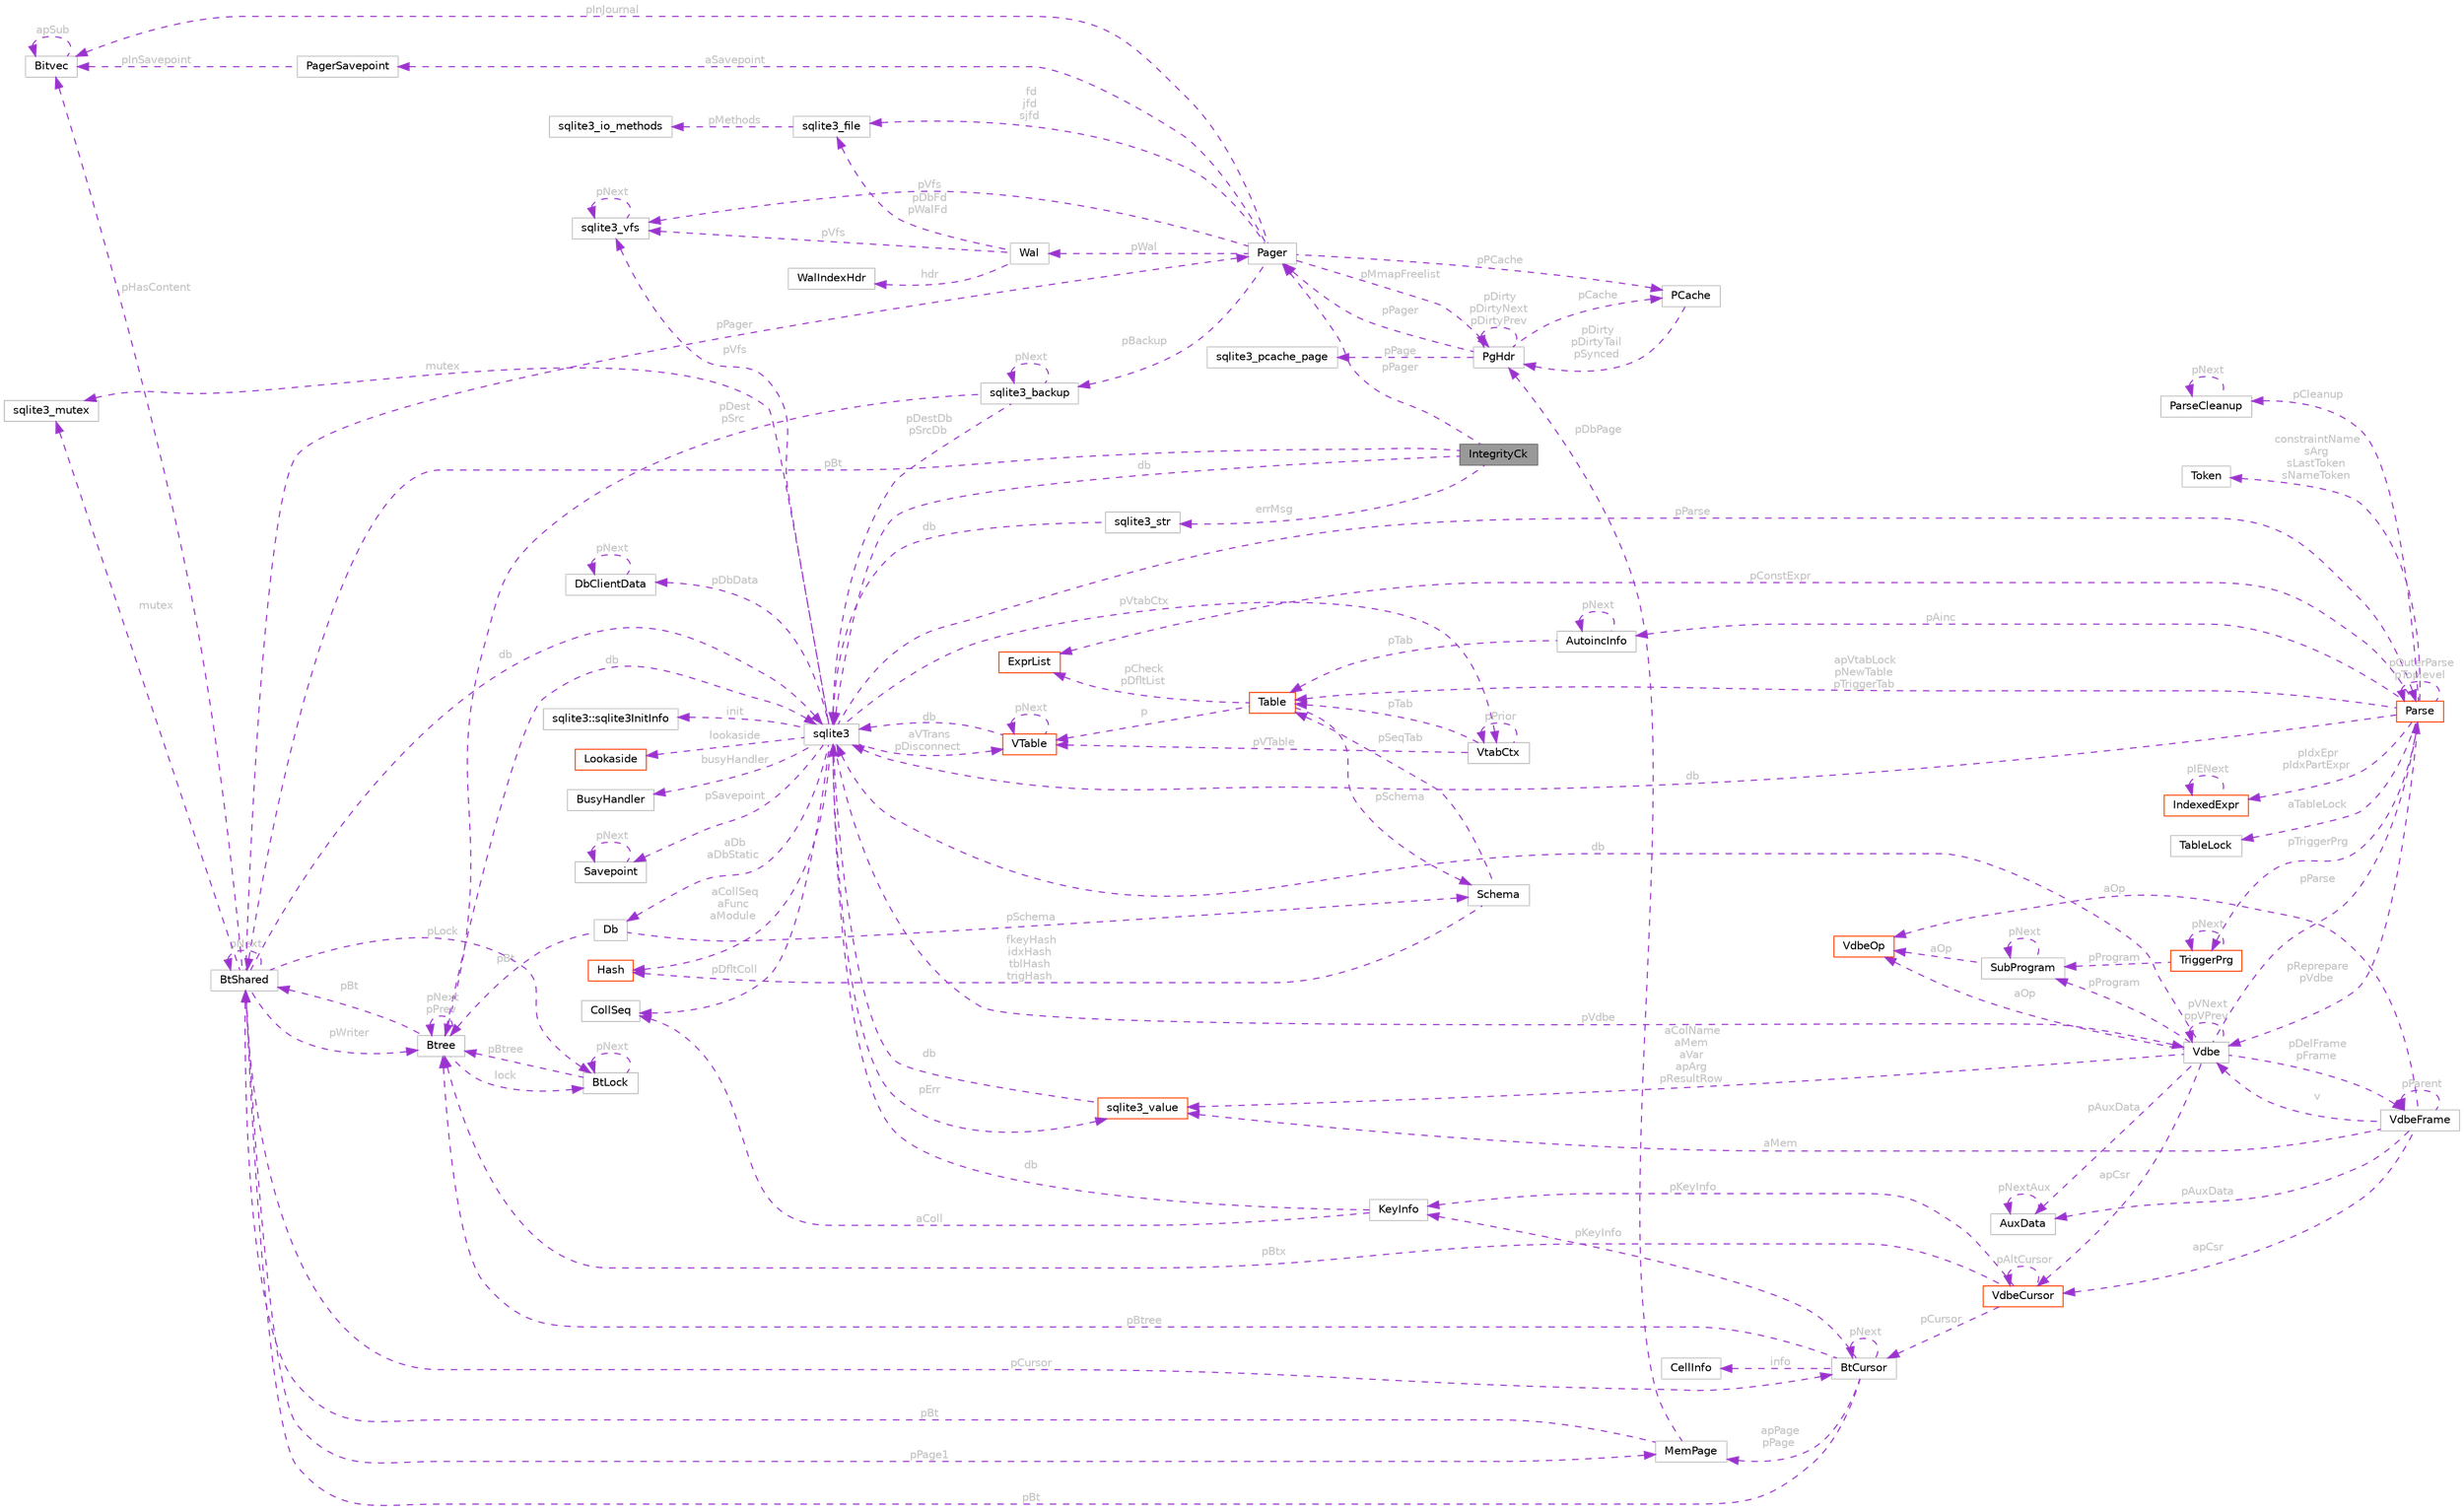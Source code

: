 digraph "IntegrityCk"
{
 // LATEX_PDF_SIZE
  bgcolor="transparent";
  edge [fontname=Helvetica,fontsize=10,labelfontname=Helvetica,labelfontsize=10];
  node [fontname=Helvetica,fontsize=10,shape=box,height=0.2,width=0.4];
  rankdir="LR";
  Node1 [id="Node000001",label="IntegrityCk",height=0.2,width=0.4,color="gray40", fillcolor="grey60", style="filled", fontcolor="black",tooltip=" "];
  Node2 -> Node1 [id="edge1_Node000001_Node000002",dir="back",color="darkorchid3",style="dashed",tooltip=" ",label=" pBt",fontcolor="grey" ];
  Node2 [id="Node000002",label="BtShared",height=0.2,width=0.4,color="grey75", fillcolor="white", style="filled",URL="$structBtShared.html",tooltip=" "];
  Node3 -> Node2 [id="edge2_Node000002_Node000003",dir="back",color="darkorchid3",style="dashed",tooltip=" ",label=" pPager",fontcolor="grey" ];
  Node3 [id="Node000003",label="Pager",height=0.2,width=0.4,color="grey75", fillcolor="white", style="filled",URL="$structPager.html",tooltip=" "];
  Node4 -> Node3 [id="edge3_Node000003_Node000004",dir="back",color="darkorchid3",style="dashed",tooltip=" ",label=" pVfs",fontcolor="grey" ];
  Node4 [id="Node000004",label="sqlite3_vfs",height=0.2,width=0.4,color="grey75", fillcolor="white", style="filled",URL="$structsqlite3__vfs.html",tooltip=" "];
  Node4 -> Node4 [id="edge4_Node000004_Node000004",dir="back",color="darkorchid3",style="dashed",tooltip=" ",label=" pNext",fontcolor="grey" ];
  Node5 -> Node3 [id="edge5_Node000003_Node000005",dir="back",color="darkorchid3",style="dashed",tooltip=" ",label=" pInJournal",fontcolor="grey" ];
  Node5 [id="Node000005",label="Bitvec",height=0.2,width=0.4,color="grey75", fillcolor="white", style="filled",URL="$structBitvec.html",tooltip=" "];
  Node5 -> Node5 [id="edge6_Node000005_Node000005",dir="back",color="darkorchid3",style="dashed",tooltip=" ",label=" apSub",fontcolor="grey" ];
  Node6 -> Node3 [id="edge7_Node000003_Node000006",dir="back",color="darkorchid3",style="dashed",tooltip=" ",label=" fd\njfd\nsjfd",fontcolor="grey" ];
  Node6 [id="Node000006",label="sqlite3_file",height=0.2,width=0.4,color="grey75", fillcolor="white", style="filled",URL="$structsqlite3__file.html",tooltip=" "];
  Node7 -> Node6 [id="edge8_Node000006_Node000007",dir="back",color="darkorchid3",style="dashed",tooltip=" ",label=" pMethods",fontcolor="grey" ];
  Node7 [id="Node000007",label="sqlite3_io_methods",height=0.2,width=0.4,color="grey75", fillcolor="white", style="filled",URL="$structsqlite3__io__methods.html",tooltip=" "];
  Node8 -> Node3 [id="edge9_Node000003_Node000008",dir="back",color="darkorchid3",style="dashed",tooltip=" ",label=" pBackup",fontcolor="grey" ];
  Node8 [id="Node000008",label="sqlite3_backup",height=0.2,width=0.4,color="grey75", fillcolor="white", style="filled",URL="$structsqlite3__backup.html",tooltip=" "];
  Node9 -> Node8 [id="edge10_Node000008_Node000009",dir="back",color="darkorchid3",style="dashed",tooltip=" ",label=" pDestDb\npSrcDb",fontcolor="grey" ];
  Node9 [id="Node000009",label="sqlite3",height=0.2,width=0.4,color="grey75", fillcolor="white", style="filled",URL="$structsqlite3.html",tooltip=" "];
  Node4 -> Node9 [id="edge11_Node000009_Node000004",dir="back",color="darkorchid3",style="dashed",tooltip=" ",label=" pVfs",fontcolor="grey" ];
  Node10 -> Node9 [id="edge12_Node000009_Node000010",dir="back",color="darkorchid3",style="dashed",tooltip=" ",label=" pVdbe",fontcolor="grey" ];
  Node10 [id="Node000010",label="Vdbe",height=0.2,width=0.4,color="grey75", fillcolor="white", style="filled",URL="$structVdbe.html",tooltip=" "];
  Node9 -> Node10 [id="edge13_Node000010_Node000009",dir="back",color="darkorchid3",style="dashed",tooltip=" ",label=" db",fontcolor="grey" ];
  Node10 -> Node10 [id="edge14_Node000010_Node000010",dir="back",color="darkorchid3",style="dashed",tooltip=" ",label=" pVNext\nppVPrev",fontcolor="grey" ];
  Node11 -> Node10 [id="edge15_Node000010_Node000011",dir="back",color="darkorchid3",style="dashed",tooltip=" ",label=" pParse",fontcolor="grey" ];
  Node11 [id="Node000011",label="Parse",height=0.2,width=0.4,color="orangered", fillcolor="white", style="filled",URL="$structParse.html",tooltip=" "];
  Node9 -> Node11 [id="edge16_Node000011_Node000009",dir="back",color="darkorchid3",style="dashed",tooltip=" ",label=" db",fontcolor="grey" ];
  Node10 -> Node11 [id="edge17_Node000011_Node000010",dir="back",color="darkorchid3",style="dashed",tooltip=" ",label=" pReprepare\npVdbe",fontcolor="grey" ];
  Node12 -> Node11 [id="edge18_Node000011_Node000012",dir="back",color="darkorchid3",style="dashed",tooltip=" ",label=" pConstExpr",fontcolor="grey" ];
  Node12 [id="Node000012",label="ExprList",height=0.2,width=0.4,color="orangered", fillcolor="white", style="filled",URL="$structExprList.html",tooltip=" "];
  Node46 -> Node11 [id="edge19_Node000011_Node000046",dir="back",color="darkorchid3",style="dashed",tooltip=" ",label=" pIdxEpr\npIdxPartExpr",fontcolor="grey" ];
  Node46 [id="Node000046",label="IndexedExpr",height=0.2,width=0.4,color="orangered", fillcolor="white", style="filled",URL="$structIndexedExpr.html",tooltip=" "];
  Node46 -> Node46 [id="edge20_Node000046_Node000046",dir="back",color="darkorchid3",style="dashed",tooltip=" ",label=" pIENext",fontcolor="grey" ];
  Node47 -> Node11 [id="edge21_Node000011_Node000047",dir="back",color="darkorchid3",style="dashed",tooltip=" ",label=" aTableLock",fontcolor="grey" ];
  Node47 [id="Node000047",label="TableLock",height=0.2,width=0.4,color="grey75", fillcolor="white", style="filled",URL="$structTableLock.html",tooltip=" "];
  Node48 -> Node11 [id="edge22_Node000011_Node000048",dir="back",color="darkorchid3",style="dashed",tooltip=" ",label=" pAinc",fontcolor="grey" ];
  Node48 [id="Node000048",label="AutoincInfo",height=0.2,width=0.4,color="grey75", fillcolor="white", style="filled",URL="$structAutoincInfo.html",tooltip=" "];
  Node48 -> Node48 [id="edge23_Node000048_Node000048",dir="back",color="darkorchid3",style="dashed",tooltip=" ",label=" pNext",fontcolor="grey" ];
  Node18 -> Node48 [id="edge24_Node000048_Node000018",dir="back",color="darkorchid3",style="dashed",tooltip=" ",label=" pTab",fontcolor="grey" ];
  Node18 [id="Node000018",label="Table",height=0.2,width=0.4,color="orangered", fillcolor="white", style="filled",URL="$structTable.html",tooltip=" "];
  Node12 -> Node18 [id="edge25_Node000018_Node000012",dir="back",color="darkorchid3",style="dashed",tooltip=" ",label=" pCheck\npDfltList",fontcolor="grey" ];
  Node32 -> Node18 [id="edge26_Node000018_Node000032",dir="back",color="darkorchid3",style="dashed",tooltip=" ",label=" p",fontcolor="grey" ];
  Node32 [id="Node000032",label="VTable",height=0.2,width=0.4,color="orangered", fillcolor="white", style="filled",URL="$structVTable.html",tooltip=" "];
  Node9 -> Node32 [id="edge27_Node000032_Node000009",dir="back",color="darkorchid3",style="dashed",tooltip=" ",label=" db",fontcolor="grey" ];
  Node32 -> Node32 [id="edge28_Node000032_Node000032",dir="back",color="darkorchid3",style="dashed",tooltip=" ",label=" pNext",fontcolor="grey" ];
  Node21 -> Node18 [id="edge29_Node000018_Node000021",dir="back",color="darkorchid3",style="dashed",tooltip=" ",label=" pSchema",fontcolor="grey" ];
  Node21 [id="Node000021",label="Schema",height=0.2,width=0.4,color="grey75", fillcolor="white", style="filled",URL="$structSchema.html",tooltip=" "];
  Node22 -> Node21 [id="edge30_Node000021_Node000022",dir="back",color="darkorchid3",style="dashed",tooltip=" ",label=" fkeyHash\nidxHash\ntblHash\ntrigHash",fontcolor="grey" ];
  Node22 [id="Node000022",label="Hash",height=0.2,width=0.4,color="orangered", fillcolor="white", style="filled",URL="$structHash.html",tooltip=" "];
  Node18 -> Node21 [id="edge31_Node000021_Node000018",dir="back",color="darkorchid3",style="dashed",tooltip=" ",label=" pSeqTab",fontcolor="grey" ];
  Node11 -> Node11 [id="edge32_Node000011_Node000011",dir="back",color="darkorchid3",style="dashed",tooltip=" ",label=" pOuterParse\npToplevel",fontcolor="grey" ];
  Node18 -> Node11 [id="edge33_Node000011_Node000018",dir="back",color="darkorchid3",style="dashed",tooltip=" ",label=" apVtabLock\npNewTable\npTriggerTab",fontcolor="grey" ];
  Node49 -> Node11 [id="edge34_Node000011_Node000049",dir="back",color="darkorchid3",style="dashed",tooltip=" ",label=" pTriggerPrg",fontcolor="grey" ];
  Node49 [id="Node000049",label="TriggerPrg",height=0.2,width=0.4,color="orangered", fillcolor="white", style="filled",URL="$structTriggerPrg.html",tooltip=" "];
  Node49 -> Node49 [id="edge35_Node000049_Node000049",dir="back",color="darkorchid3",style="dashed",tooltip=" ",label=" pNext",fontcolor="grey" ];
  Node50 -> Node49 [id="edge36_Node000049_Node000050",dir="back",color="darkorchid3",style="dashed",tooltip=" ",label=" pProgram",fontcolor="grey" ];
  Node50 [id="Node000050",label="SubProgram",height=0.2,width=0.4,color="grey75", fillcolor="white", style="filled",URL="$structSubProgram.html",tooltip=" "];
  Node51 -> Node50 [id="edge37_Node000050_Node000051",dir="back",color="darkorchid3",style="dashed",tooltip=" ",label=" aOp",fontcolor="grey" ];
  Node51 [id="Node000051",label="VdbeOp",height=0.2,width=0.4,color="orangered", fillcolor="white", style="filled",URL="$structVdbeOp.html",tooltip=" "];
  Node50 -> Node50 [id="edge38_Node000050_Node000050",dir="back",color="darkorchid3",style="dashed",tooltip=" ",label=" pNext",fontcolor="grey" ];
  Node59 -> Node11 [id="edge39_Node000011_Node000059",dir="back",color="darkorchid3",style="dashed",tooltip=" ",label=" pCleanup",fontcolor="grey" ];
  Node59 [id="Node000059",label="ParseCleanup",height=0.2,width=0.4,color="grey75", fillcolor="white", style="filled",URL="$structParseCleanup.html",tooltip=" "];
  Node59 -> Node59 [id="edge40_Node000059_Node000059",dir="back",color="darkorchid3",style="dashed",tooltip=" ",label=" pNext",fontcolor="grey" ];
  Node60 -> Node11 [id="edge41_Node000011_Node000060",dir="back",color="darkorchid3",style="dashed",tooltip=" ",label=" constraintName\nsArg\nsLastToken\nsNameToken",fontcolor="grey" ];
  Node60 [id="Node000060",label="Token",height=0.2,width=0.4,color="grey75", fillcolor="white", style="filled",URL="$structToken.html",tooltip=" "];
  Node54 -> Node10 [id="edge42_Node000010_Node000054",dir="back",color="darkorchid3",style="dashed",tooltip=" ",label=" aColName\naMem\naVar\napArg\npResultRow",fontcolor="grey" ];
  Node54 [id="Node000054",label="sqlite3_value",height=0.2,width=0.4,color="orangered", fillcolor="white", style="filled",URL="$structsqlite3__value.html",tooltip=" "];
  Node9 -> Node54 [id="edge43_Node000054_Node000009",dir="back",color="darkorchid3",style="dashed",tooltip=" ",label=" db",fontcolor="grey" ];
  Node63 -> Node10 [id="edge44_Node000010_Node000063",dir="back",color="darkorchid3",style="dashed",tooltip=" ",label=" apCsr",fontcolor="grey" ];
  Node63 [id="Node000063",label="VdbeCursor",height=0.2,width=0.4,color="orangered", fillcolor="white", style="filled",URL="$structVdbeCursor.html",tooltip=" "];
  Node64 -> Node63 [id="edge45_Node000063_Node000064",dir="back",color="darkorchid3",style="dashed",tooltip=" ",label=" pBtx",fontcolor="grey" ];
  Node64 [id="Node000064",label="Btree",height=0.2,width=0.4,color="grey75", fillcolor="white", style="filled",URL="$structBtree.html",tooltip=" "];
  Node9 -> Node64 [id="edge46_Node000064_Node000009",dir="back",color="darkorchid3",style="dashed",tooltip=" ",label=" db",fontcolor="grey" ];
  Node2 -> Node64 [id="edge47_Node000064_Node000002",dir="back",color="darkorchid3",style="dashed",tooltip=" ",label=" pBt",fontcolor="grey" ];
  Node64 -> Node64 [id="edge48_Node000064_Node000064",dir="back",color="darkorchid3",style="dashed",tooltip=" ",label=" pNext\npPrev",fontcolor="grey" ];
  Node65 -> Node64 [id="edge49_Node000064_Node000065",dir="back",color="darkorchid3",style="dashed",tooltip=" ",label=" lock",fontcolor="grey" ];
  Node65 [id="Node000065",label="BtLock",height=0.2,width=0.4,color="grey75", fillcolor="white", style="filled",URL="$structBtLock.html",tooltip=" "];
  Node64 -> Node65 [id="edge50_Node000065_Node000064",dir="back",color="darkorchid3",style="dashed",tooltip=" ",label=" pBtree",fontcolor="grey" ];
  Node65 -> Node65 [id="edge51_Node000065_Node000065",dir="back",color="darkorchid3",style="dashed",tooltip=" ",label=" pNext",fontcolor="grey" ];
  Node63 -> Node63 [id="edge52_Node000063_Node000063",dir="back",color="darkorchid3",style="dashed",tooltip=" ",label=" pAltCursor",fontcolor="grey" ];
  Node66 -> Node63 [id="edge53_Node000063_Node000066",dir="back",color="darkorchid3",style="dashed",tooltip=" ",label=" pCursor",fontcolor="grey" ];
  Node66 [id="Node000066",label="BtCursor",height=0.2,width=0.4,color="grey75", fillcolor="white", style="filled",URL="$structBtCursor.html",tooltip=" "];
  Node64 -> Node66 [id="edge54_Node000066_Node000064",dir="back",color="darkorchid3",style="dashed",tooltip=" ",label=" pBtree",fontcolor="grey" ];
  Node2 -> Node66 [id="edge55_Node000066_Node000002",dir="back",color="darkorchid3",style="dashed",tooltip=" ",label=" pBt",fontcolor="grey" ];
  Node66 -> Node66 [id="edge56_Node000066_Node000066",dir="back",color="darkorchid3",style="dashed",tooltip=" ",label=" pNext",fontcolor="grey" ];
  Node67 -> Node66 [id="edge57_Node000066_Node000067",dir="back",color="darkorchid3",style="dashed",tooltip=" ",label=" info",fontcolor="grey" ];
  Node67 [id="Node000067",label="CellInfo",height=0.2,width=0.4,color="grey75", fillcolor="white", style="filled",URL="$structCellInfo.html",tooltip=" "];
  Node57 -> Node66 [id="edge58_Node000066_Node000057",dir="back",color="darkorchid3",style="dashed",tooltip=" ",label=" pKeyInfo",fontcolor="grey" ];
  Node57 [id="Node000057",label="KeyInfo",height=0.2,width=0.4,color="grey75", fillcolor="white", style="filled",URL="$structKeyInfo.html",tooltip=" "];
  Node9 -> Node57 [id="edge59_Node000057_Node000009",dir="back",color="darkorchid3",style="dashed",tooltip=" ",label=" db",fontcolor="grey" ];
  Node56 -> Node57 [id="edge60_Node000057_Node000056",dir="back",color="darkorchid3",style="dashed",tooltip=" ",label=" aColl",fontcolor="grey" ];
  Node56 [id="Node000056",label="CollSeq",height=0.2,width=0.4,color="grey75", fillcolor="white", style="filled",URL="$structCollSeq.html",tooltip=" "];
  Node68 -> Node66 [id="edge61_Node000066_Node000068",dir="back",color="darkorchid3",style="dashed",tooltip=" ",label=" apPage\npPage",fontcolor="grey" ];
  Node68 [id="Node000068",label="MemPage",height=0.2,width=0.4,color="grey75", fillcolor="white", style="filled",URL="$structMemPage.html",tooltip=" "];
  Node2 -> Node68 [id="edge62_Node000068_Node000002",dir="back",color="darkorchid3",style="dashed",tooltip=" ",label=" pBt",fontcolor="grey" ];
  Node69 -> Node68 [id="edge63_Node000068_Node000069",dir="back",color="darkorchid3",style="dashed",tooltip=" ",label=" pDbPage",fontcolor="grey" ];
  Node69 [id="Node000069",label="PgHdr",height=0.2,width=0.4,color="grey75", fillcolor="white", style="filled",URL="$structPgHdr.html",tooltip=" "];
  Node70 -> Node69 [id="edge64_Node000069_Node000070",dir="back",color="darkorchid3",style="dashed",tooltip=" ",label=" pPage",fontcolor="grey" ];
  Node70 [id="Node000070",label="sqlite3_pcache_page",height=0.2,width=0.4,color="grey75", fillcolor="white", style="filled",URL="$structsqlite3__pcache__page.html",tooltip=" "];
  Node71 -> Node69 [id="edge65_Node000069_Node000071",dir="back",color="darkorchid3",style="dashed",tooltip=" ",label=" pCache",fontcolor="grey" ];
  Node71 [id="Node000071",label="PCache",height=0.2,width=0.4,color="grey75", fillcolor="white", style="filled",URL="$structPCache.html",tooltip=" "];
  Node69 -> Node71 [id="edge66_Node000071_Node000069",dir="back",color="darkorchid3",style="dashed",tooltip=" ",label=" pDirty\npDirtyTail\npSynced",fontcolor="grey" ];
  Node69 -> Node69 [id="edge67_Node000069_Node000069",dir="back",color="darkorchid3",style="dashed",tooltip=" ",label=" pDirty\npDirtyNext\npDirtyPrev",fontcolor="grey" ];
  Node3 -> Node69 [id="edge68_Node000069_Node000003",dir="back",color="darkorchid3",style="dashed",tooltip=" ",label=" pPager",fontcolor="grey" ];
  Node57 -> Node63 [id="edge69_Node000063_Node000057",dir="back",color="darkorchid3",style="dashed",tooltip=" ",label=" pKeyInfo",fontcolor="grey" ];
  Node51 -> Node10 [id="edge70_Node000010_Node000051",dir="back",color="darkorchid3",style="dashed",tooltip=" ",label=" aOp",fontcolor="grey" ];
  Node84 -> Node10 [id="edge71_Node000010_Node000084",dir="back",color="darkorchid3",style="dashed",tooltip=" ",label=" pDelFrame\npFrame",fontcolor="grey" ];
  Node84 [id="Node000084",label="VdbeFrame",height=0.2,width=0.4,color="grey75", fillcolor="white", style="filled",URL="$structVdbeFrame.html",tooltip=" "];
  Node10 -> Node84 [id="edge72_Node000084_Node000010",dir="back",color="darkorchid3",style="dashed",tooltip=" ",label=" v",fontcolor="grey" ];
  Node84 -> Node84 [id="edge73_Node000084_Node000084",dir="back",color="darkorchid3",style="dashed",tooltip=" ",label=" pParent",fontcolor="grey" ];
  Node51 -> Node84 [id="edge74_Node000084_Node000051",dir="back",color="darkorchid3",style="dashed",tooltip=" ",label=" aOp",fontcolor="grey" ];
  Node54 -> Node84 [id="edge75_Node000084_Node000054",dir="back",color="darkorchid3",style="dashed",tooltip=" ",label=" aMem",fontcolor="grey" ];
  Node63 -> Node84 [id="edge76_Node000084_Node000063",dir="back",color="darkorchid3",style="dashed",tooltip=" ",label=" apCsr",fontcolor="grey" ];
  Node85 -> Node84 [id="edge77_Node000084_Node000085",dir="back",color="darkorchid3",style="dashed",tooltip=" ",label=" pAuxData",fontcolor="grey" ];
  Node85 [id="Node000085",label="AuxData",height=0.2,width=0.4,color="grey75", fillcolor="white", style="filled",URL="$structAuxData.html",tooltip=" "];
  Node85 -> Node85 [id="edge78_Node000085_Node000085",dir="back",color="darkorchid3",style="dashed",tooltip=" ",label=" pNextAux",fontcolor="grey" ];
  Node50 -> Node10 [id="edge79_Node000010_Node000050",dir="back",color="darkorchid3",style="dashed",tooltip=" ",label=" pProgram",fontcolor="grey" ];
  Node85 -> Node10 [id="edge80_Node000010_Node000085",dir="back",color="darkorchid3",style="dashed",tooltip=" ",label=" pAuxData",fontcolor="grey" ];
  Node56 -> Node9 [id="edge81_Node000009_Node000056",dir="back",color="darkorchid3",style="dashed",tooltip=" ",label=" pDfltColl",fontcolor="grey" ];
  Node86 -> Node9 [id="edge82_Node000009_Node000086",dir="back",color="darkorchid3",style="dashed",tooltip=" ",label=" mutex",fontcolor="grey" ];
  Node86 [id="Node000086",label="sqlite3_mutex",height=0.2,width=0.4,color="grey75", fillcolor="white", style="filled",URL="$structsqlite3__mutex.html",tooltip=" "];
  Node87 -> Node9 [id="edge83_Node000009_Node000087",dir="back",color="darkorchid3",style="dashed",tooltip=" ",label=" aDb\naDbStatic",fontcolor="grey" ];
  Node87 [id="Node000087",label="Db",height=0.2,width=0.4,color="grey75", fillcolor="white", style="filled",URL="$structDb.html",tooltip=" "];
  Node64 -> Node87 [id="edge84_Node000087_Node000064",dir="back",color="darkorchid3",style="dashed",tooltip=" ",label=" pBt",fontcolor="grey" ];
  Node21 -> Node87 [id="edge85_Node000087_Node000021",dir="back",color="darkorchid3",style="dashed",tooltip=" ",label=" pSchema",fontcolor="grey" ];
  Node88 -> Node9 [id="edge86_Node000009_Node000088",dir="back",color="darkorchid3",style="dashed",tooltip=" ",label=" init",fontcolor="grey" ];
  Node88 [id="Node000088",label="sqlite3::sqlite3InitInfo",height=0.2,width=0.4,color="grey75", fillcolor="white", style="filled",URL="$structsqlite3_1_1sqlite3InitInfo.html",tooltip=" "];
  Node11 -> Node9 [id="edge87_Node000009_Node000011",dir="back",color="darkorchid3",style="dashed",tooltip=" ",label=" pParse",fontcolor="grey" ];
  Node54 -> Node9 [id="edge88_Node000009_Node000054",dir="back",color="darkorchid3",style="dashed",tooltip=" ",label=" pErr",fontcolor="grey" ];
  Node89 -> Node9 [id="edge89_Node000009_Node000089",dir="back",color="darkorchid3",style="dashed",tooltip=" ",label=" lookaside",fontcolor="grey" ];
  Node89 [id="Node000089",label="Lookaside",height=0.2,width=0.4,color="orangered", fillcolor="white", style="filled",URL="$structLookaside.html",tooltip=" "];
  Node22 -> Node9 [id="edge90_Node000009_Node000022",dir="back",color="darkorchid3",style="dashed",tooltip=" ",label=" aCollSeq\naFunc\naModule",fontcolor="grey" ];
  Node91 -> Node9 [id="edge91_Node000009_Node000091",dir="back",color="darkorchid3",style="dashed",tooltip=" ",label=" pVtabCtx",fontcolor="grey" ];
  Node91 [id="Node000091",label="VtabCtx",height=0.2,width=0.4,color="grey75", fillcolor="white", style="filled",URL="$structVtabCtx.html",tooltip=" "];
  Node32 -> Node91 [id="edge92_Node000091_Node000032",dir="back",color="darkorchid3",style="dashed",tooltip=" ",label=" pVTable",fontcolor="grey" ];
  Node18 -> Node91 [id="edge93_Node000091_Node000018",dir="back",color="darkorchid3",style="dashed",tooltip=" ",label=" pTab",fontcolor="grey" ];
  Node91 -> Node91 [id="edge94_Node000091_Node000091",dir="back",color="darkorchid3",style="dashed",tooltip=" ",label=" pPrior",fontcolor="grey" ];
  Node32 -> Node9 [id="edge95_Node000009_Node000032",dir="back",color="darkorchid3",style="dashed",tooltip=" ",label=" aVTrans\npDisconnect",fontcolor="grey" ];
  Node92 -> Node9 [id="edge96_Node000009_Node000092",dir="back",color="darkorchid3",style="dashed",tooltip=" ",label=" busyHandler",fontcolor="grey" ];
  Node92 [id="Node000092",label="BusyHandler",height=0.2,width=0.4,color="grey75", fillcolor="white", style="filled",URL="$structBusyHandler.html",tooltip=" "];
  Node93 -> Node9 [id="edge97_Node000009_Node000093",dir="back",color="darkorchid3",style="dashed",tooltip=" ",label=" pSavepoint",fontcolor="grey" ];
  Node93 [id="Node000093",label="Savepoint",height=0.2,width=0.4,color="grey75", fillcolor="white", style="filled",URL="$structSavepoint.html",tooltip=" "];
  Node93 -> Node93 [id="edge98_Node000093_Node000093",dir="back",color="darkorchid3",style="dashed",tooltip=" ",label=" pNext",fontcolor="grey" ];
  Node94 -> Node9 [id="edge99_Node000009_Node000094",dir="back",color="darkorchid3",style="dashed",tooltip=" ",label=" pDbData",fontcolor="grey" ];
  Node94 [id="Node000094",label="DbClientData",height=0.2,width=0.4,color="grey75", fillcolor="white", style="filled",URL="$structDbClientData.html",tooltip=" "];
  Node94 -> Node94 [id="edge100_Node000094_Node000094",dir="back",color="darkorchid3",style="dashed",tooltip=" ",label=" pNext",fontcolor="grey" ];
  Node64 -> Node8 [id="edge101_Node000008_Node000064",dir="back",color="darkorchid3",style="dashed",tooltip=" ",label=" pDest\npSrc",fontcolor="grey" ];
  Node8 -> Node8 [id="edge102_Node000008_Node000008",dir="back",color="darkorchid3",style="dashed",tooltip=" ",label=" pNext",fontcolor="grey" ];
  Node95 -> Node3 [id="edge103_Node000003_Node000095",dir="back",color="darkorchid3",style="dashed",tooltip=" ",label=" aSavepoint",fontcolor="grey" ];
  Node95 [id="Node000095",label="PagerSavepoint",height=0.2,width=0.4,color="grey75", fillcolor="white", style="filled",URL="$structPagerSavepoint.html",tooltip=" "];
  Node5 -> Node95 [id="edge104_Node000095_Node000005",dir="back",color="darkorchid3",style="dashed",tooltip=" ",label=" pInSavepoint",fontcolor="grey" ];
  Node69 -> Node3 [id="edge105_Node000003_Node000069",dir="back",color="darkorchid3",style="dashed",tooltip=" ",label=" pMmapFreelist",fontcolor="grey" ];
  Node71 -> Node3 [id="edge106_Node000003_Node000071",dir="back",color="darkorchid3",style="dashed",tooltip=" ",label=" pPCache",fontcolor="grey" ];
  Node96 -> Node3 [id="edge107_Node000003_Node000096",dir="back",color="darkorchid3",style="dashed",tooltip=" ",label=" pWal",fontcolor="grey" ];
  Node96 [id="Node000096",label="Wal",height=0.2,width=0.4,color="grey75", fillcolor="white", style="filled",URL="$structWal.html",tooltip=" "];
  Node4 -> Node96 [id="edge108_Node000096_Node000004",dir="back",color="darkorchid3",style="dashed",tooltip=" ",label=" pVfs",fontcolor="grey" ];
  Node6 -> Node96 [id="edge109_Node000096_Node000006",dir="back",color="darkorchid3",style="dashed",tooltip=" ",label=" pDbFd\npWalFd",fontcolor="grey" ];
  Node97 -> Node96 [id="edge110_Node000096_Node000097",dir="back",color="darkorchid3",style="dashed",tooltip=" ",label=" hdr",fontcolor="grey" ];
  Node97 [id="Node000097",label="WalIndexHdr",height=0.2,width=0.4,color="grey75", fillcolor="white", style="filled",URL="$structWalIndexHdr.html",tooltip=" "];
  Node9 -> Node2 [id="edge111_Node000002_Node000009",dir="back",color="darkorchid3",style="dashed",tooltip=" ",label=" db",fontcolor="grey" ];
  Node66 -> Node2 [id="edge112_Node000002_Node000066",dir="back",color="darkorchid3",style="dashed",tooltip=" ",label=" pCursor",fontcolor="grey" ];
  Node68 -> Node2 [id="edge113_Node000002_Node000068",dir="back",color="darkorchid3",style="dashed",tooltip=" ",label=" pPage1",fontcolor="grey" ];
  Node86 -> Node2 [id="edge114_Node000002_Node000086",dir="back",color="darkorchid3",style="dashed",tooltip=" ",label=" mutex",fontcolor="grey" ];
  Node5 -> Node2 [id="edge115_Node000002_Node000005",dir="back",color="darkorchid3",style="dashed",tooltip=" ",label=" pHasContent",fontcolor="grey" ];
  Node2 -> Node2 [id="edge116_Node000002_Node000002",dir="back",color="darkorchid3",style="dashed",tooltip=" ",label=" pNext",fontcolor="grey" ];
  Node65 -> Node2 [id="edge117_Node000002_Node000065",dir="back",color="darkorchid3",style="dashed",tooltip=" ",label=" pLock",fontcolor="grey" ];
  Node64 -> Node2 [id="edge118_Node000002_Node000064",dir="back",color="darkorchid3",style="dashed",tooltip=" ",label=" pWriter",fontcolor="grey" ];
  Node3 -> Node1 [id="edge119_Node000001_Node000003",dir="back",color="darkorchid3",style="dashed",tooltip=" ",label=" pPager",fontcolor="grey" ];
  Node98 -> Node1 [id="edge120_Node000001_Node000098",dir="back",color="darkorchid3",style="dashed",tooltip=" ",label=" errMsg",fontcolor="grey" ];
  Node98 [id="Node000098",label="sqlite3_str",height=0.2,width=0.4,color="grey75", fillcolor="white", style="filled",URL="$structsqlite3__str.html",tooltip=" "];
  Node9 -> Node98 [id="edge121_Node000098_Node000009",dir="back",color="darkorchid3",style="dashed",tooltip=" ",label=" db",fontcolor="grey" ];
  Node9 -> Node1 [id="edge122_Node000001_Node000009",dir="back",color="darkorchid3",style="dashed",tooltip=" ",label=" db",fontcolor="grey" ];
}
